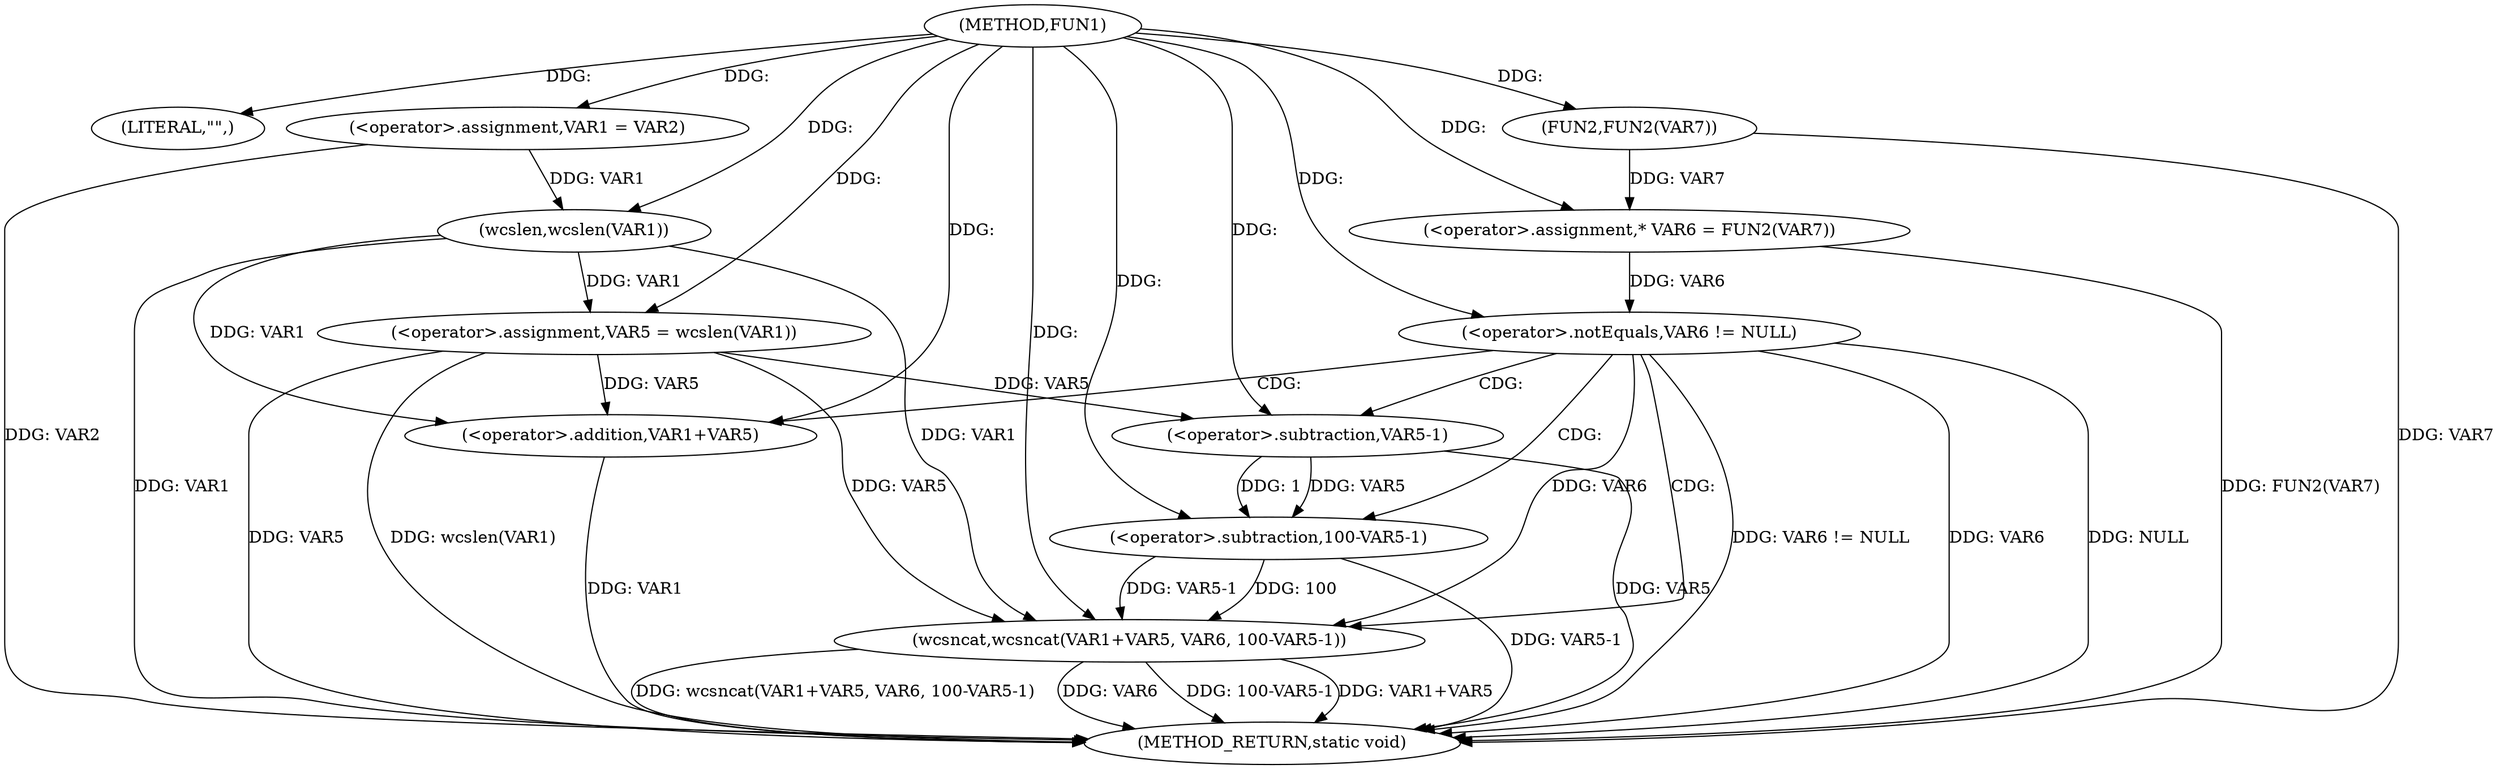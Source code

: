 digraph FUN1 {  
"1000100" [label = "(METHOD,FUN1)" ]
"1000137" [label = "(METHOD_RETURN,static void)" ]
"1000103" [label = "(LITERAL,\"\",)" ]
"1000104" [label = "(<operator>.assignment,VAR1 = VAR2)" ]
"1000111" [label = "(<operator>.assignment,VAR5 = wcslen(VAR1))" ]
"1000113" [label = "(wcslen,wcslen(VAR1))" ]
"1000116" [label = "(<operator>.assignment,* VAR6 = FUN2(VAR7))" ]
"1000118" [label = "(FUN2,FUN2(VAR7))" ]
"1000121" [label = "(<operator>.notEquals,VAR6 != NULL)" ]
"1000125" [label = "(wcsncat,wcsncat(VAR1+VAR5, VAR6, 100-VAR5-1))" ]
"1000126" [label = "(<operator>.addition,VAR1+VAR5)" ]
"1000130" [label = "(<operator>.subtraction,100-VAR5-1)" ]
"1000132" [label = "(<operator>.subtraction,VAR5-1)" ]
  "1000125" -> "1000137"  [ label = "DDG: wcsncat(VAR1+VAR5, VAR6, 100-VAR5-1)"] 
  "1000113" -> "1000137"  [ label = "DDG: VAR1"] 
  "1000125" -> "1000137"  [ label = "DDG: VAR6"] 
  "1000121" -> "1000137"  [ label = "DDG: VAR6 != NULL"] 
  "1000126" -> "1000137"  [ label = "DDG: VAR1"] 
  "1000116" -> "1000137"  [ label = "DDG: FUN2(VAR7)"] 
  "1000111" -> "1000137"  [ label = "DDG: wcslen(VAR1)"] 
  "1000121" -> "1000137"  [ label = "DDG: VAR6"] 
  "1000118" -> "1000137"  [ label = "DDG: VAR7"] 
  "1000104" -> "1000137"  [ label = "DDG: VAR2"] 
  "1000125" -> "1000137"  [ label = "DDG: 100-VAR5-1"] 
  "1000125" -> "1000137"  [ label = "DDG: VAR1+VAR5"] 
  "1000121" -> "1000137"  [ label = "DDG: NULL"] 
  "1000130" -> "1000137"  [ label = "DDG: VAR5-1"] 
  "1000132" -> "1000137"  [ label = "DDG: VAR5"] 
  "1000111" -> "1000137"  [ label = "DDG: VAR5"] 
  "1000100" -> "1000103"  [ label = "DDG: "] 
  "1000100" -> "1000104"  [ label = "DDG: "] 
  "1000113" -> "1000111"  [ label = "DDG: VAR1"] 
  "1000100" -> "1000111"  [ label = "DDG: "] 
  "1000104" -> "1000113"  [ label = "DDG: VAR1"] 
  "1000100" -> "1000113"  [ label = "DDG: "] 
  "1000118" -> "1000116"  [ label = "DDG: VAR7"] 
  "1000100" -> "1000116"  [ label = "DDG: "] 
  "1000100" -> "1000118"  [ label = "DDG: "] 
  "1000116" -> "1000121"  [ label = "DDG: VAR6"] 
  "1000100" -> "1000121"  [ label = "DDG: "] 
  "1000113" -> "1000125"  [ label = "DDG: VAR1"] 
  "1000100" -> "1000125"  [ label = "DDG: "] 
  "1000111" -> "1000125"  [ label = "DDG: VAR5"] 
  "1000113" -> "1000126"  [ label = "DDG: VAR1"] 
  "1000100" -> "1000126"  [ label = "DDG: "] 
  "1000111" -> "1000126"  [ label = "DDG: VAR5"] 
  "1000121" -> "1000125"  [ label = "DDG: VAR6"] 
  "1000130" -> "1000125"  [ label = "DDG: 100"] 
  "1000130" -> "1000125"  [ label = "DDG: VAR5-1"] 
  "1000100" -> "1000130"  [ label = "DDG: "] 
  "1000132" -> "1000130"  [ label = "DDG: VAR5"] 
  "1000132" -> "1000130"  [ label = "DDG: 1"] 
  "1000100" -> "1000132"  [ label = "DDG: "] 
  "1000111" -> "1000132"  [ label = "DDG: VAR5"] 
  "1000121" -> "1000132"  [ label = "CDG: "] 
  "1000121" -> "1000125"  [ label = "CDG: "] 
  "1000121" -> "1000130"  [ label = "CDG: "] 
  "1000121" -> "1000126"  [ label = "CDG: "] 
}
